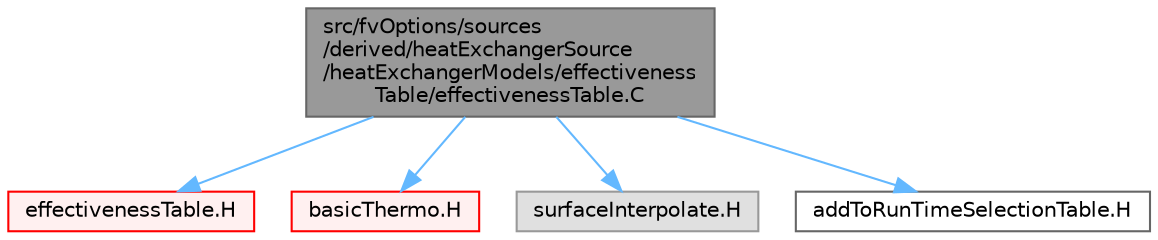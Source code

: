 digraph "src/fvOptions/sources/derived/heatExchangerSource/heatExchangerModels/effectivenessTable/effectivenessTable.C"
{
 // LATEX_PDF_SIZE
  bgcolor="transparent";
  edge [fontname=Helvetica,fontsize=10,labelfontname=Helvetica,labelfontsize=10];
  node [fontname=Helvetica,fontsize=10,shape=box,height=0.2,width=0.4];
  Node1 [id="Node000001",label="src/fvOptions/sources\l/derived/heatExchangerSource\l/heatExchangerModels/effectiveness\lTable/effectivenessTable.C",height=0.2,width=0.4,color="gray40", fillcolor="grey60", style="filled", fontcolor="black",tooltip=" "];
  Node1 -> Node2 [id="edge1_Node000001_Node000002",color="steelblue1",style="solid",tooltip=" "];
  Node2 [id="Node000002",label="effectivenessTable.H",height=0.2,width=0.4,color="red", fillcolor="#FFF0F0", style="filled",URL="$effectivenessTable_8H.html",tooltip=" "];
  Node1 -> Node354 [id="edge2_Node000001_Node000354",color="steelblue1",style="solid",tooltip=" "];
  Node354 [id="Node000354",label="basicThermo.H",height=0.2,width=0.4,color="red", fillcolor="#FFF0F0", style="filled",URL="$basicThermo_8H.html",tooltip=" "];
  Node1 -> Node394 [id="edge3_Node000001_Node000394",color="steelblue1",style="solid",tooltip=" "];
  Node394 [id="Node000394",label="surfaceInterpolate.H",height=0.2,width=0.4,color="grey60", fillcolor="#E0E0E0", style="filled",tooltip=" "];
  Node1 -> Node395 [id="edge4_Node000001_Node000395",color="steelblue1",style="solid",tooltip=" "];
  Node395 [id="Node000395",label="addToRunTimeSelectionTable.H",height=0.2,width=0.4,color="grey40", fillcolor="white", style="filled",URL="$addToRunTimeSelectionTable_8H.html",tooltip="Macros for easy insertion into run-time selection tables."];
}
